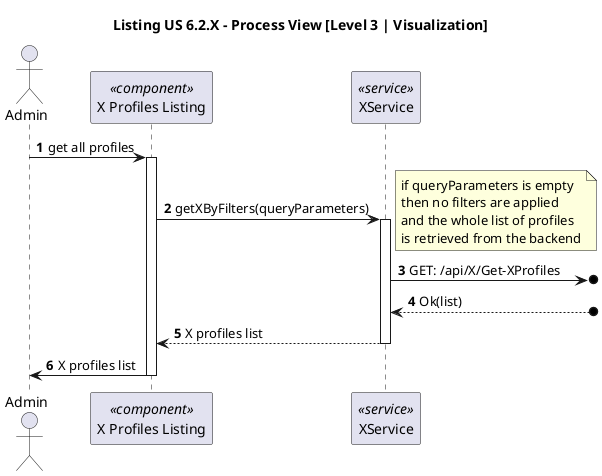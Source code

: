 @startuml
'https://plantuml.com/sequence-diagram

title "Listing US 6.2.X - Process View [Level 3 | Visualization]"

autonumber

actor "Admin" as USER
participant "X Profiles Listing" as PPL <<component>>
participant "XService" as XS <<service>>

USER -> PPL : get all profiles
activate PPL

PPL -> XS : getXByFilters(queryParameters)
note right
if queryParameters is empty
then no filters are applied
and the whole list of profiles
is retrieved from the backend
end note
activate XS

XS ->o] : GET: /api/X/Get-XProfiles

XS <--o] : Ok(list)


XS --> PPL : X profiles list
deactivate XS

PPL -> USER : X profiles list
deactivate PPL

@enduml